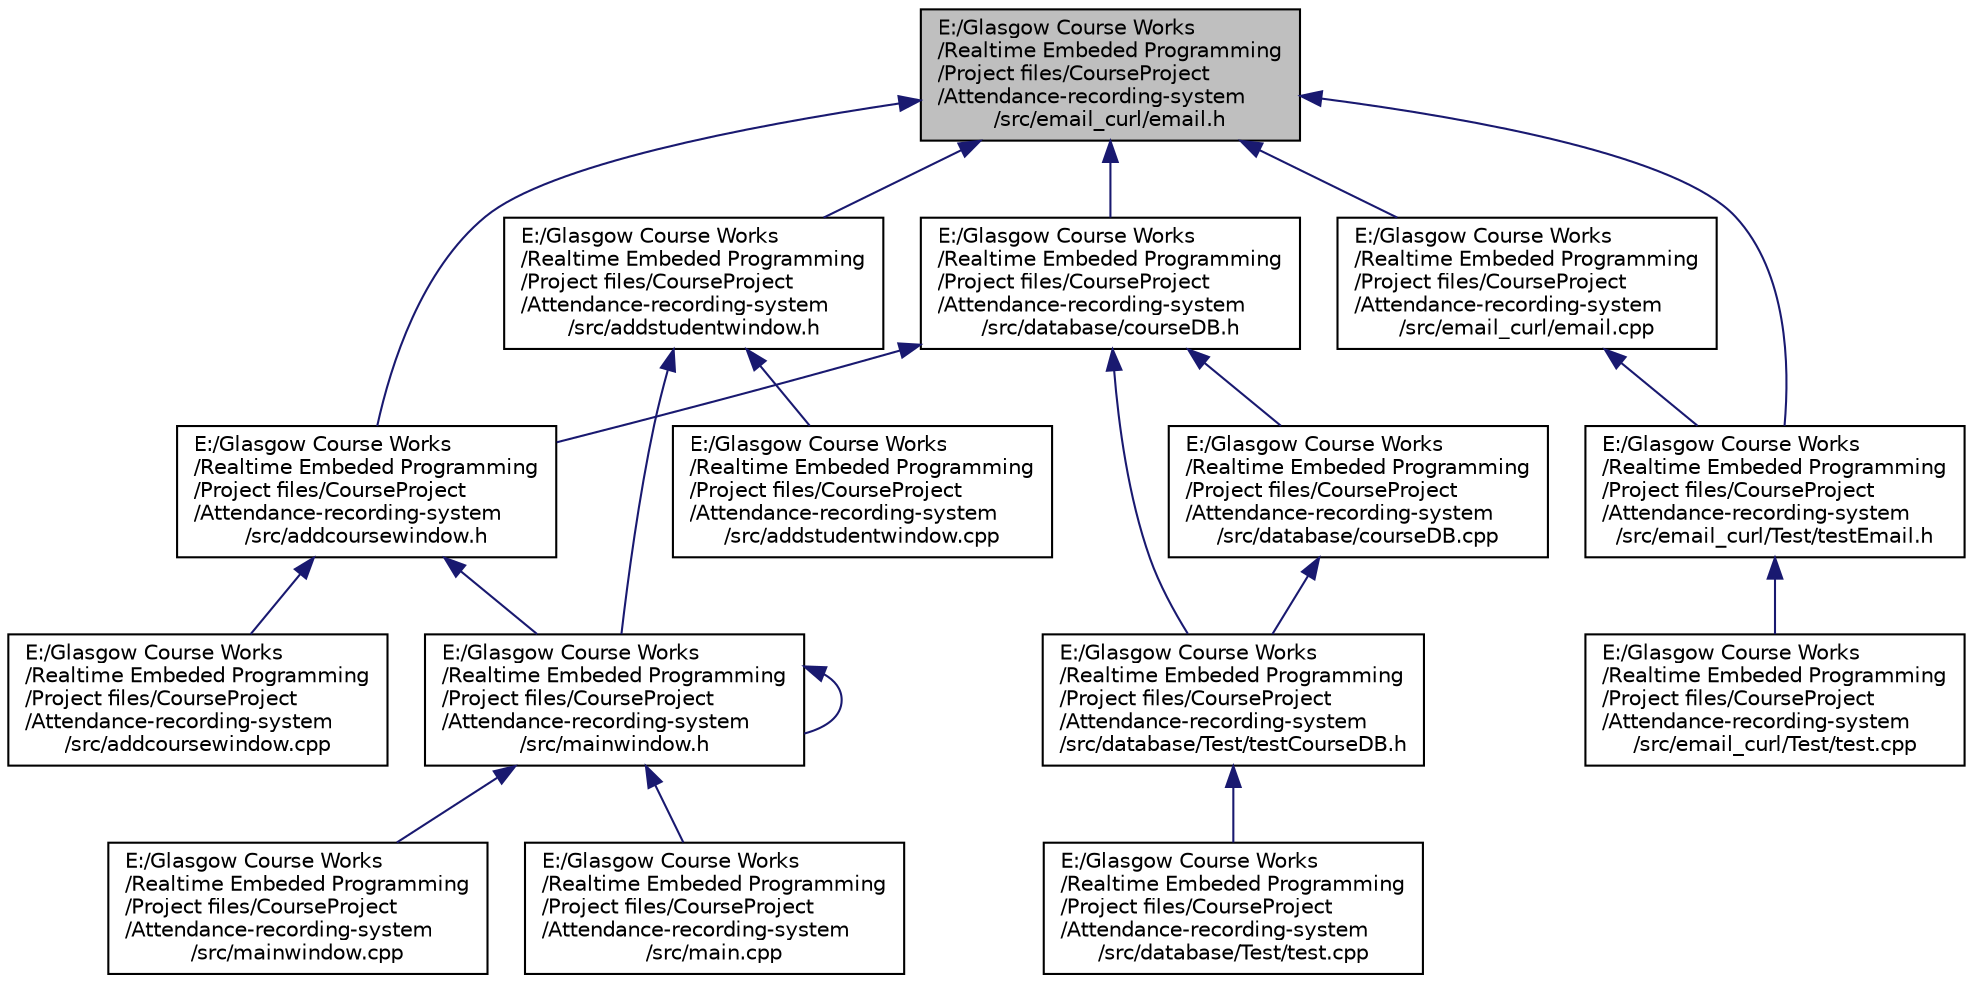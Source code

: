 digraph "E:/Glasgow Course Works/Realtime Embeded Programming/Project files/CourseProject/Attendance-recording-system/src/email_curl/email.h"
{
  edge [fontname="Helvetica",fontsize="10",labelfontname="Helvetica",labelfontsize="10"];
  node [fontname="Helvetica",fontsize="10",shape=record];
  Node1 [label="E:/Glasgow Course Works\l/Realtime Embeded Programming\l/Project files/CourseProject\l/Attendance-recording-system\l/src/email_curl/email.h",height=0.2,width=0.4,color="black", fillcolor="grey75", style="filled", fontcolor="black"];
  Node1 -> Node2 [dir="back",color="midnightblue",fontsize="10",style="solid",fontname="Helvetica"];
  Node2 [label="E:/Glasgow Course Works\l/Realtime Embeded Programming\l/Project files/CourseProject\l/Attendance-recording-system\l/src/database/courseDB.h",height=0.2,width=0.4,color="black", fillcolor="white", style="filled",URL="$course_d_b_8h.html"];
  Node2 -> Node3 [dir="back",color="midnightblue",fontsize="10",style="solid",fontname="Helvetica"];
  Node3 [label="E:/Glasgow Course Works\l/Realtime Embeded Programming\l/Project files/CourseProject\l/Attendance-recording-system\l/src/addcoursewindow.h",height=0.2,width=0.4,color="black", fillcolor="white", style="filled",URL="$addcoursewindow_8h.html"];
  Node3 -> Node4 [dir="back",color="midnightblue",fontsize="10",style="solid",fontname="Helvetica"];
  Node4 [label="E:/Glasgow Course Works\l/Realtime Embeded Programming\l/Project files/CourseProject\l/Attendance-recording-system\l/src/addcoursewindow.cpp",height=0.2,width=0.4,color="black", fillcolor="white", style="filled",URL="$addcoursewindow_8cpp.html"];
  Node3 -> Node5 [dir="back",color="midnightblue",fontsize="10",style="solid",fontname="Helvetica"];
  Node5 [label="E:/Glasgow Course Works\l/Realtime Embeded Programming\l/Project files/CourseProject\l/Attendance-recording-system\l/src/mainwindow.h",height=0.2,width=0.4,color="black", fillcolor="white", style="filled",URL="$mainwindow_8h.html"];
  Node5 -> Node6 [dir="back",color="midnightblue",fontsize="10",style="solid",fontname="Helvetica"];
  Node6 [label="E:/Glasgow Course Works\l/Realtime Embeded Programming\l/Project files/CourseProject\l/Attendance-recording-system\l/src/main.cpp",height=0.2,width=0.4,color="black", fillcolor="white", style="filled",URL="$main_8cpp.html"];
  Node5 -> Node5 [dir="back",color="midnightblue",fontsize="10",style="solid",fontname="Helvetica"];
  Node5 -> Node7 [dir="back",color="midnightblue",fontsize="10",style="solid",fontname="Helvetica"];
  Node7 [label="E:/Glasgow Course Works\l/Realtime Embeded Programming\l/Project files/CourseProject\l/Attendance-recording-system\l/src/mainwindow.cpp",height=0.2,width=0.4,color="black", fillcolor="white", style="filled",URL="$mainwindow_8cpp.html"];
  Node2 -> Node8 [dir="back",color="midnightblue",fontsize="10",style="solid",fontname="Helvetica"];
  Node8 [label="E:/Glasgow Course Works\l/Realtime Embeded Programming\l/Project files/CourseProject\l/Attendance-recording-system\l/src/database/courseDB.cpp",height=0.2,width=0.4,color="black", fillcolor="white", style="filled",URL="$course_d_b_8cpp.html"];
  Node8 -> Node9 [dir="back",color="midnightblue",fontsize="10",style="solid",fontname="Helvetica"];
  Node9 [label="E:/Glasgow Course Works\l/Realtime Embeded Programming\l/Project files/CourseProject\l/Attendance-recording-system\l/src/database/Test/testCourseDB.h",height=0.2,width=0.4,color="black", fillcolor="white", style="filled",URL="$test_course_d_b_8h.html"];
  Node9 -> Node10 [dir="back",color="midnightblue",fontsize="10",style="solid",fontname="Helvetica"];
  Node10 [label="E:/Glasgow Course Works\l/Realtime Embeded Programming\l/Project files/CourseProject\l/Attendance-recording-system\l/src/database/Test/test.cpp",height=0.2,width=0.4,color="black", fillcolor="white", style="filled",URL="$database_2_test_2test_8cpp.html"];
  Node2 -> Node9 [dir="back",color="midnightblue",fontsize="10",style="solid",fontname="Helvetica"];
  Node1 -> Node3 [dir="back",color="midnightblue",fontsize="10",style="solid",fontname="Helvetica"];
  Node1 -> Node11 [dir="back",color="midnightblue",fontsize="10",style="solid",fontname="Helvetica"];
  Node11 [label="E:/Glasgow Course Works\l/Realtime Embeded Programming\l/Project files/CourseProject\l/Attendance-recording-system\l/src/addstudentwindow.h",height=0.2,width=0.4,color="black", fillcolor="white", style="filled",URL="$addstudentwindow_8h.html"];
  Node11 -> Node12 [dir="back",color="midnightblue",fontsize="10",style="solid",fontname="Helvetica"];
  Node12 [label="E:/Glasgow Course Works\l/Realtime Embeded Programming\l/Project files/CourseProject\l/Attendance-recording-system\l/src/addstudentwindow.cpp",height=0.2,width=0.4,color="black", fillcolor="white", style="filled",URL="$addstudentwindow_8cpp.html"];
  Node11 -> Node5 [dir="back",color="midnightblue",fontsize="10",style="solid",fontname="Helvetica"];
  Node1 -> Node13 [dir="back",color="midnightblue",fontsize="10",style="solid",fontname="Helvetica"];
  Node13 [label="E:/Glasgow Course Works\l/Realtime Embeded Programming\l/Project files/CourseProject\l/Attendance-recording-system\l/src/email_curl/email.cpp",height=0.2,width=0.4,color="black", fillcolor="white", style="filled",URL="$email_8cpp.html"];
  Node13 -> Node14 [dir="back",color="midnightblue",fontsize="10",style="solid",fontname="Helvetica"];
  Node14 [label="E:/Glasgow Course Works\l/Realtime Embeded Programming\l/Project files/CourseProject\l/Attendance-recording-system\l/src/email_curl/Test/testEmail.h",height=0.2,width=0.4,color="black", fillcolor="white", style="filled",URL="$test_email_8h.html"];
  Node14 -> Node15 [dir="back",color="midnightblue",fontsize="10",style="solid",fontname="Helvetica"];
  Node15 [label="E:/Glasgow Course Works\l/Realtime Embeded Programming\l/Project files/CourseProject\l/Attendance-recording-system\l/src/email_curl/Test/test.cpp",height=0.2,width=0.4,color="black", fillcolor="white", style="filled",URL="$email__curl_2_test_2test_8cpp.html"];
  Node1 -> Node14 [dir="back",color="midnightblue",fontsize="10",style="solid",fontname="Helvetica"];
}
